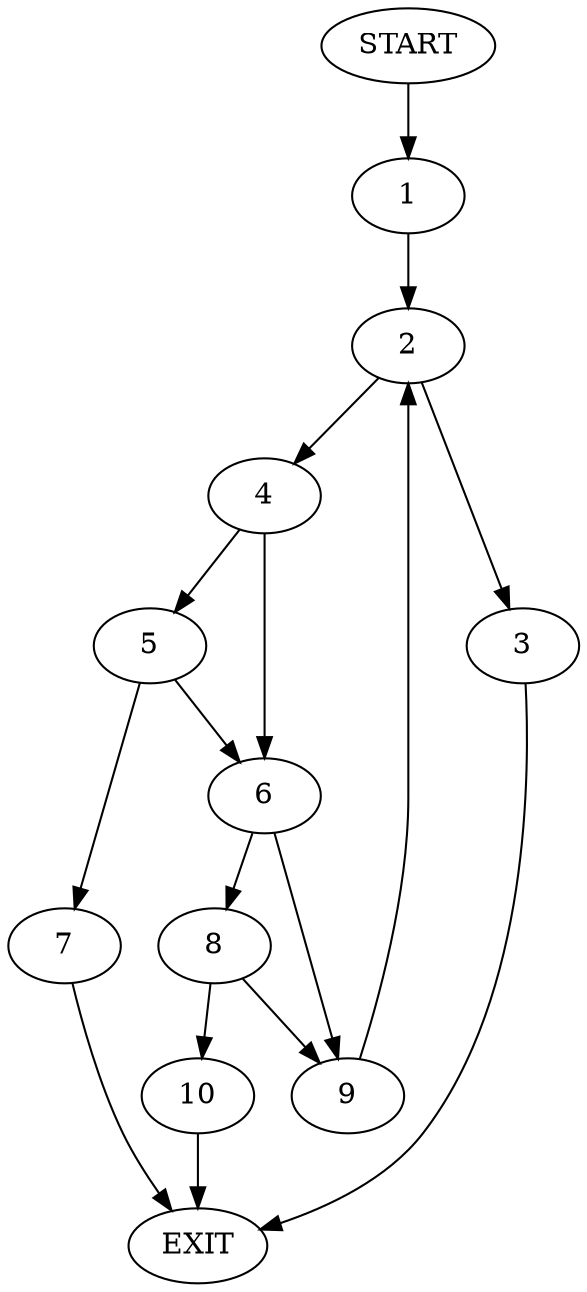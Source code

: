 digraph {
0 [label="START"]
11 [label="EXIT"]
0 -> 1
1 -> 2
2 -> 3
2 -> 4
4 -> 5
4 -> 6
3 -> 11
5 -> 7
5 -> 6
6 -> 8
6 -> 9
7 -> 11
8 -> 10
8 -> 9
9 -> 2
10 -> 11
}
